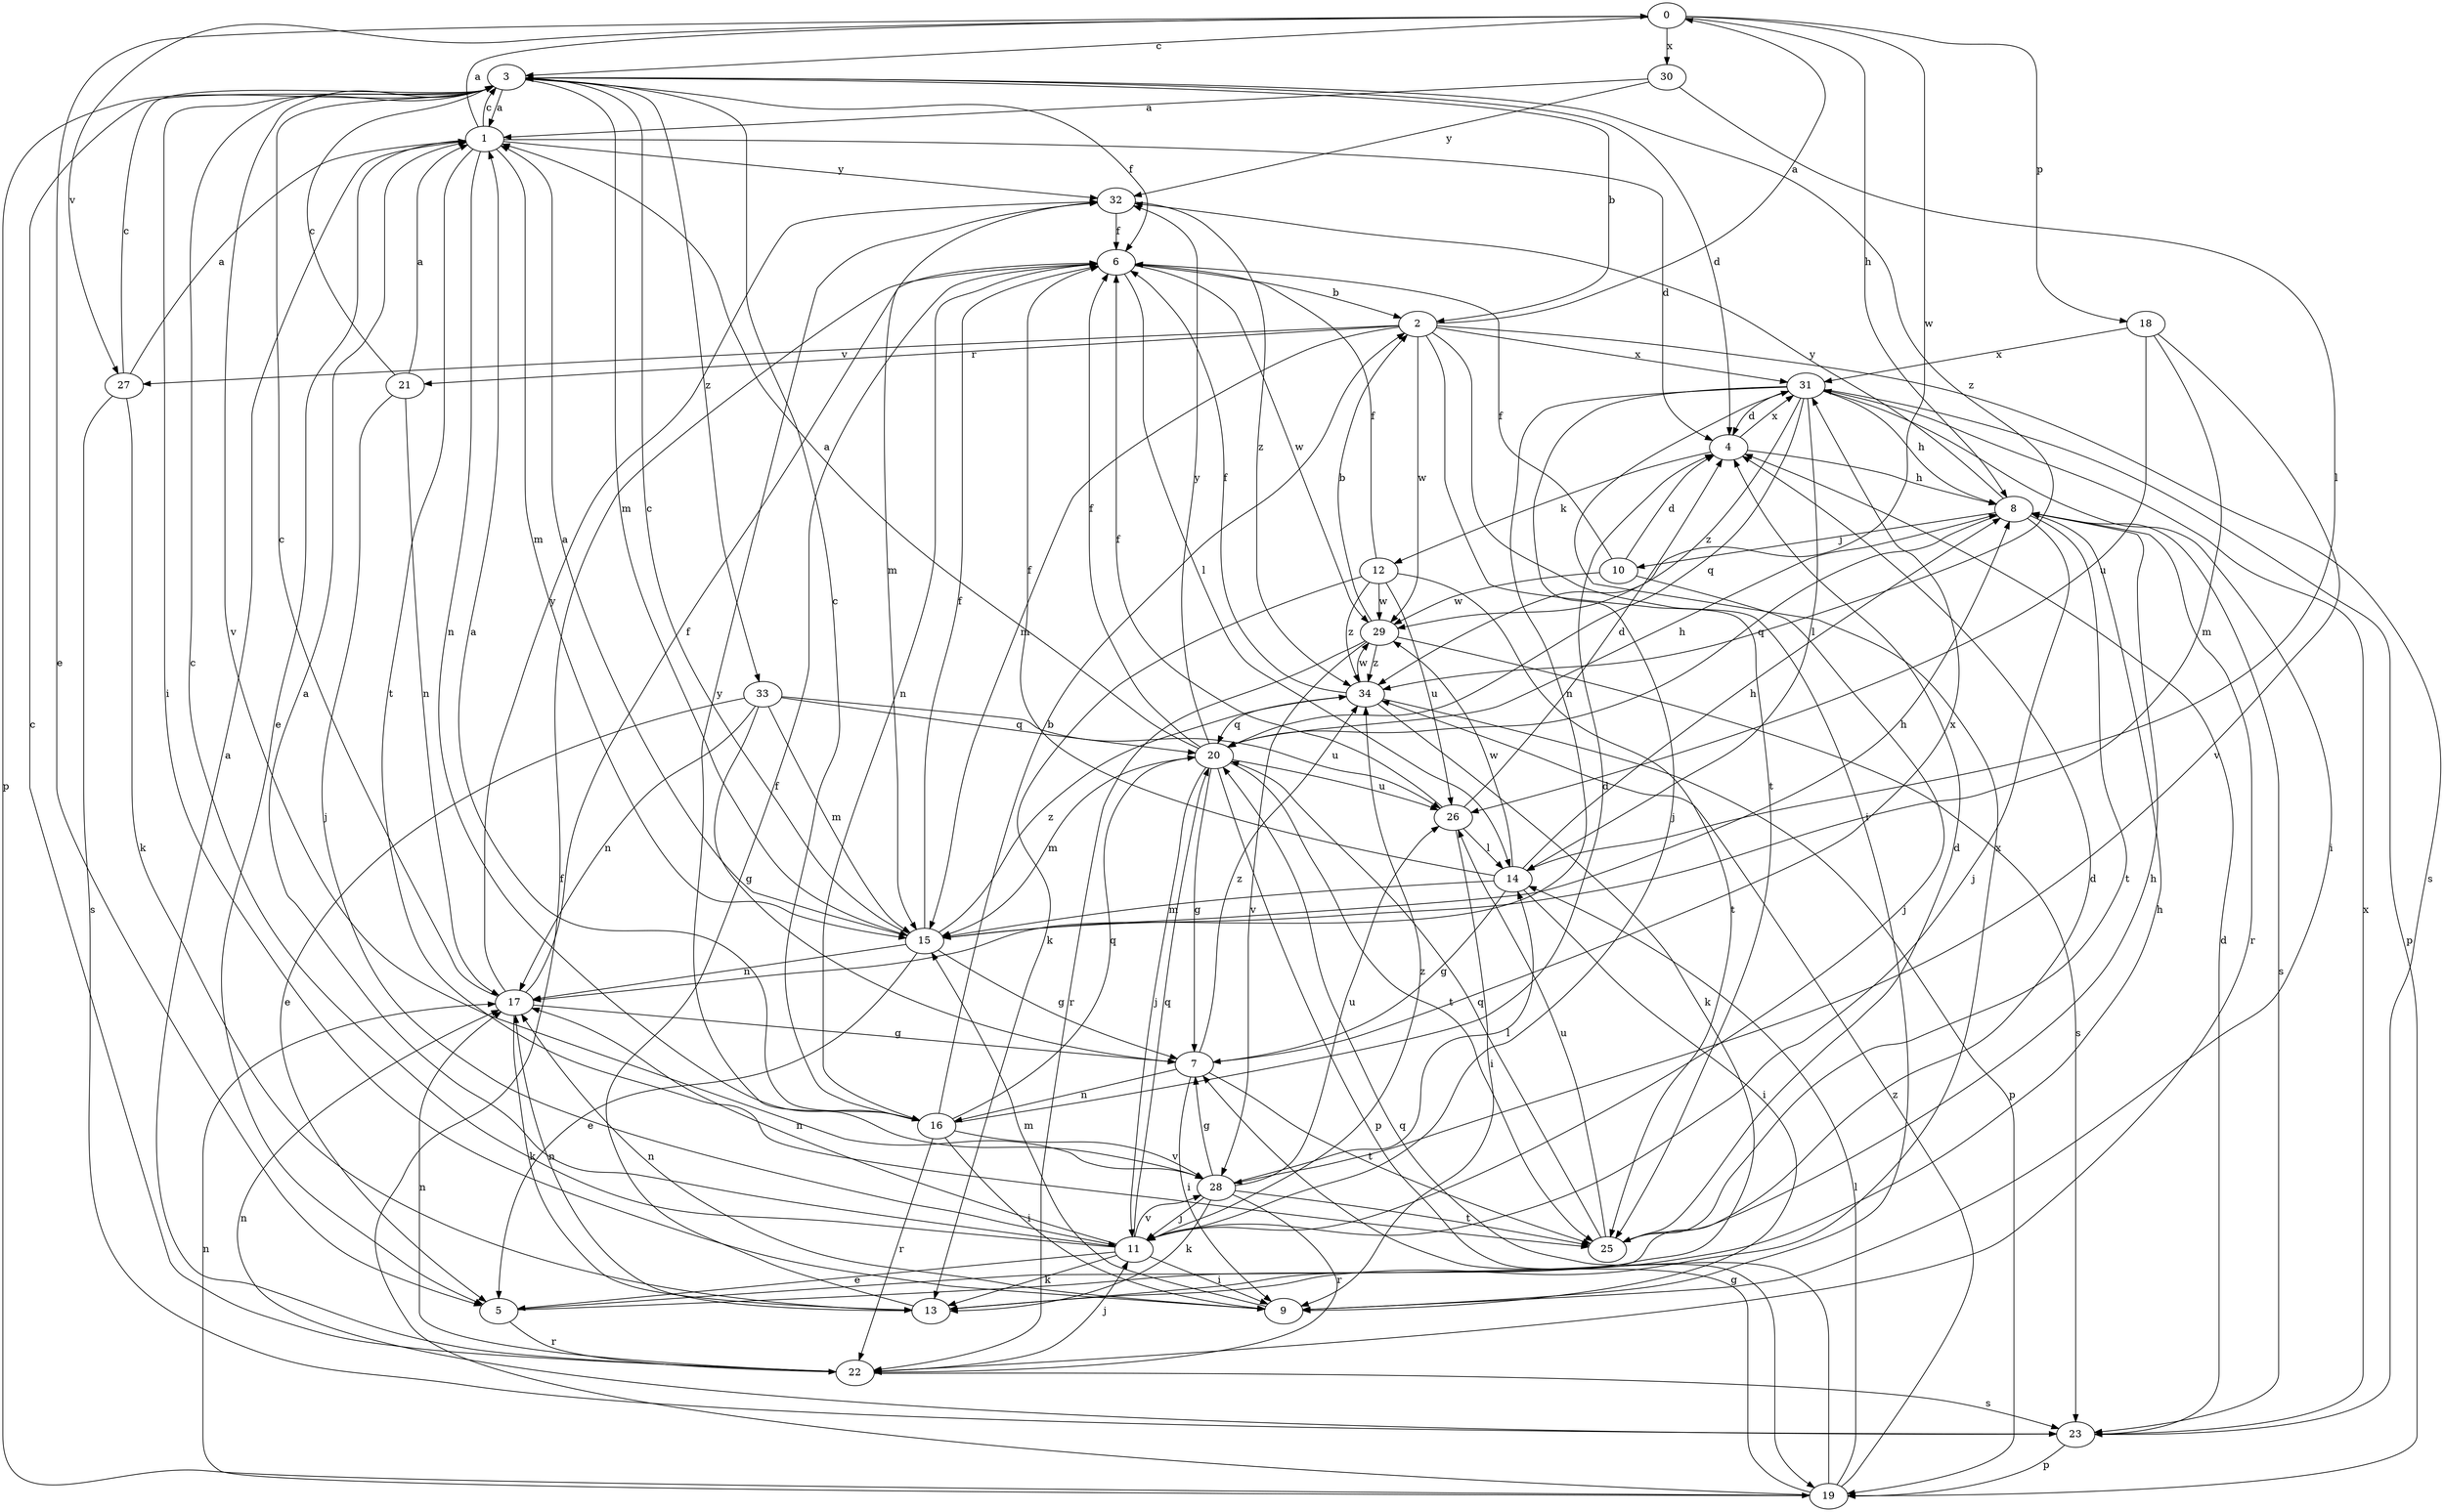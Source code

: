 strict digraph  {
0;
1;
2;
3;
4;
5;
6;
7;
8;
9;
10;
11;
12;
13;
14;
15;
16;
17;
18;
19;
20;
21;
22;
23;
25;
26;
27;
28;
29;
30;
31;
32;
33;
34;
0 -> 3  [label=c];
0 -> 5  [label=e];
0 -> 8  [label=h];
0 -> 18  [label=p];
0 -> 27  [label=v];
0 -> 29  [label=w];
0 -> 30  [label=x];
1 -> 0  [label=a];
1 -> 3  [label=c];
1 -> 4  [label=d];
1 -> 5  [label=e];
1 -> 15  [label=m];
1 -> 16  [label=n];
1 -> 25  [label=t];
1 -> 32  [label=y];
2 -> 0  [label=a];
2 -> 9  [label=i];
2 -> 15  [label=m];
2 -> 21  [label=r];
2 -> 23  [label=s];
2 -> 25  [label=t];
2 -> 27  [label=v];
2 -> 29  [label=w];
2 -> 31  [label=x];
3 -> 1  [label=a];
3 -> 2  [label=b];
3 -> 4  [label=d];
3 -> 6  [label=f];
3 -> 9  [label=i];
3 -> 15  [label=m];
3 -> 19  [label=p];
3 -> 28  [label=v];
3 -> 33  [label=z];
3 -> 34  [label=z];
4 -> 8  [label=h];
4 -> 12  [label=k];
4 -> 31  [label=x];
5 -> 4  [label=d];
5 -> 8  [label=h];
5 -> 22  [label=r];
6 -> 2  [label=b];
6 -> 14  [label=l];
6 -> 16  [label=n];
6 -> 29  [label=w];
7 -> 9  [label=i];
7 -> 16  [label=n];
7 -> 25  [label=t];
7 -> 31  [label=x];
7 -> 34  [label=z];
8 -> 10  [label=j];
8 -> 11  [label=j];
8 -> 20  [label=q];
8 -> 22  [label=r];
8 -> 23  [label=s];
8 -> 25  [label=t];
8 -> 32  [label=y];
9 -> 15  [label=m];
9 -> 17  [label=n];
10 -> 4  [label=d];
10 -> 6  [label=f];
10 -> 11  [label=j];
10 -> 29  [label=w];
11 -> 1  [label=a];
11 -> 3  [label=c];
11 -> 5  [label=e];
11 -> 9  [label=i];
11 -> 13  [label=k];
11 -> 17  [label=n];
11 -> 20  [label=q];
11 -> 28  [label=v];
11 -> 34  [label=z];
12 -> 6  [label=f];
12 -> 13  [label=k];
12 -> 25  [label=t];
12 -> 26  [label=u];
12 -> 29  [label=w];
12 -> 34  [label=z];
13 -> 6  [label=f];
13 -> 17  [label=n];
13 -> 31  [label=x];
14 -> 6  [label=f];
14 -> 7  [label=g];
14 -> 8  [label=h];
14 -> 9  [label=i];
14 -> 15  [label=m];
14 -> 29  [label=w];
15 -> 1  [label=a];
15 -> 3  [label=c];
15 -> 5  [label=e];
15 -> 6  [label=f];
15 -> 7  [label=g];
15 -> 8  [label=h];
15 -> 17  [label=n];
15 -> 34  [label=z];
16 -> 1  [label=a];
16 -> 2  [label=b];
16 -> 3  [label=c];
16 -> 4  [label=d];
16 -> 9  [label=i];
16 -> 20  [label=q];
16 -> 22  [label=r];
16 -> 28  [label=v];
17 -> 3  [label=c];
17 -> 6  [label=f];
17 -> 7  [label=g];
17 -> 13  [label=k];
17 -> 32  [label=y];
18 -> 15  [label=m];
18 -> 26  [label=u];
18 -> 28  [label=v];
18 -> 31  [label=x];
19 -> 6  [label=f];
19 -> 7  [label=g];
19 -> 14  [label=l];
19 -> 17  [label=n];
19 -> 20  [label=q];
19 -> 34  [label=z];
20 -> 1  [label=a];
20 -> 6  [label=f];
20 -> 7  [label=g];
20 -> 8  [label=h];
20 -> 11  [label=j];
20 -> 15  [label=m];
20 -> 19  [label=p];
20 -> 25  [label=t];
20 -> 26  [label=u];
20 -> 32  [label=y];
21 -> 1  [label=a];
21 -> 3  [label=c];
21 -> 11  [label=j];
21 -> 17  [label=n];
22 -> 1  [label=a];
22 -> 3  [label=c];
22 -> 11  [label=j];
22 -> 17  [label=n];
22 -> 23  [label=s];
23 -> 4  [label=d];
23 -> 17  [label=n];
23 -> 19  [label=p];
23 -> 31  [label=x];
25 -> 4  [label=d];
25 -> 8  [label=h];
25 -> 20  [label=q];
25 -> 26  [label=u];
26 -> 4  [label=d];
26 -> 6  [label=f];
26 -> 9  [label=i];
26 -> 14  [label=l];
27 -> 1  [label=a];
27 -> 3  [label=c];
27 -> 13  [label=k];
27 -> 23  [label=s];
28 -> 7  [label=g];
28 -> 11  [label=j];
28 -> 13  [label=k];
28 -> 14  [label=l];
28 -> 22  [label=r];
28 -> 25  [label=t];
28 -> 26  [label=u];
28 -> 32  [label=y];
29 -> 2  [label=b];
29 -> 22  [label=r];
29 -> 23  [label=s];
29 -> 28  [label=v];
29 -> 34  [label=z];
30 -> 1  [label=a];
30 -> 14  [label=l];
30 -> 32  [label=y];
31 -> 4  [label=d];
31 -> 8  [label=h];
31 -> 9  [label=i];
31 -> 11  [label=j];
31 -> 14  [label=l];
31 -> 17  [label=n];
31 -> 19  [label=p];
31 -> 20  [label=q];
31 -> 34  [label=z];
32 -> 6  [label=f];
32 -> 15  [label=m];
32 -> 34  [label=z];
33 -> 5  [label=e];
33 -> 7  [label=g];
33 -> 15  [label=m];
33 -> 17  [label=n];
33 -> 20  [label=q];
33 -> 26  [label=u];
34 -> 6  [label=f];
34 -> 13  [label=k];
34 -> 19  [label=p];
34 -> 20  [label=q];
34 -> 29  [label=w];
}
